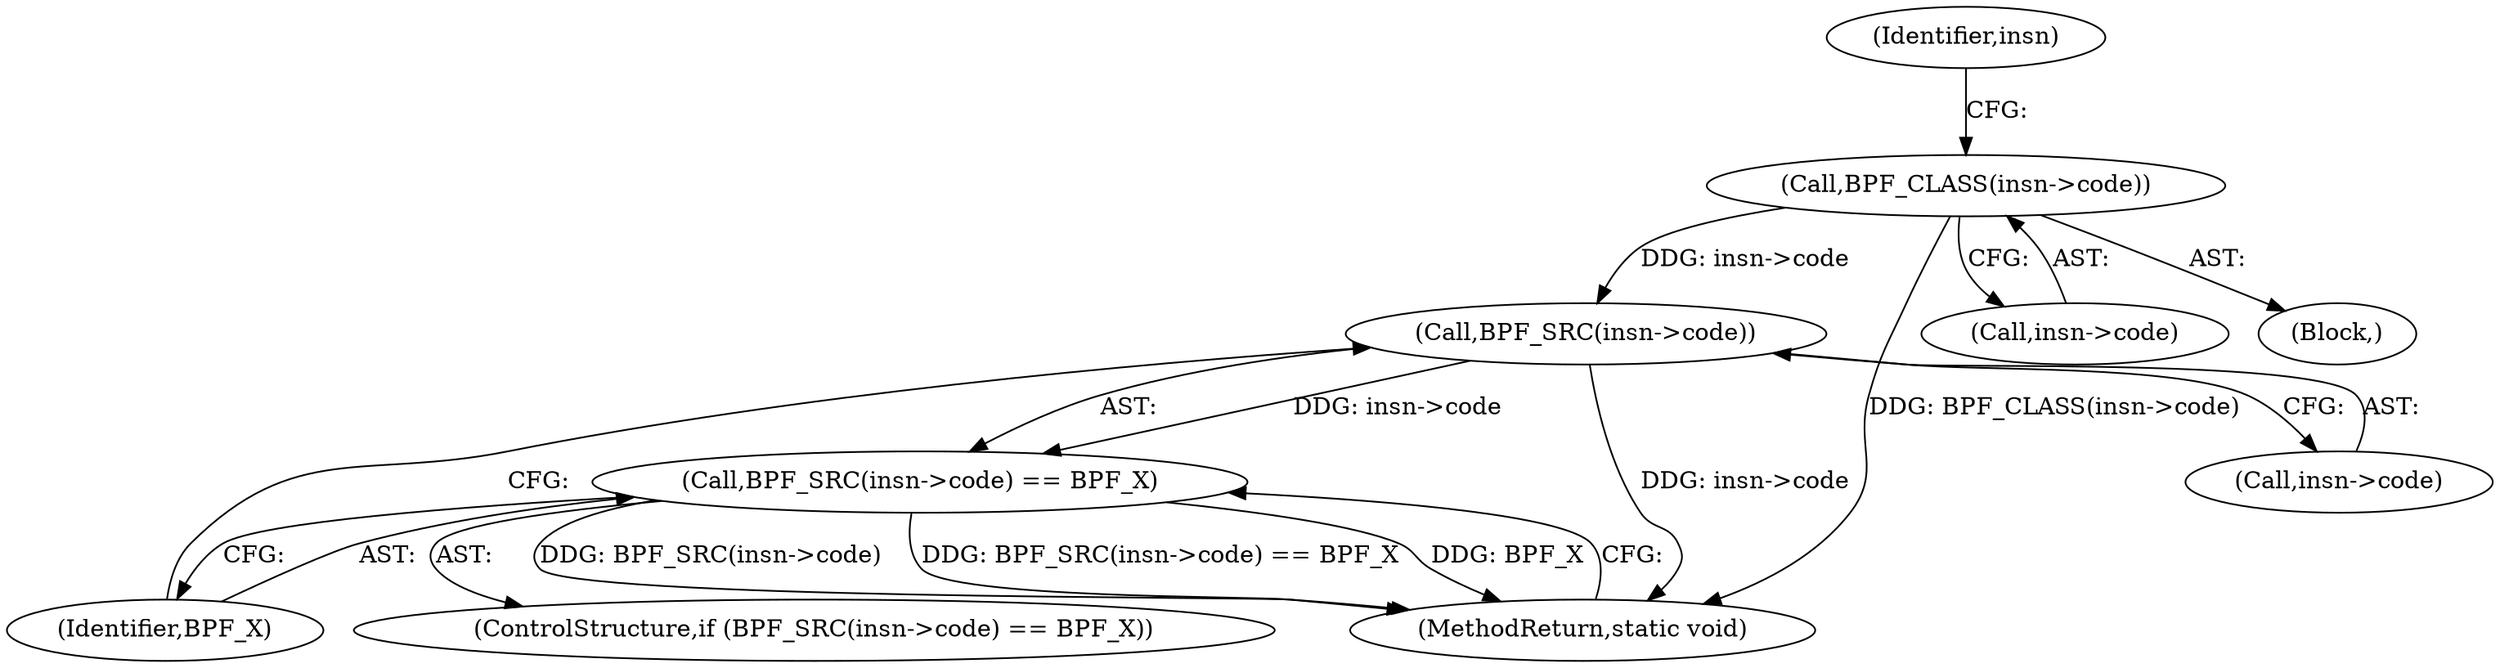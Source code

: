 digraph "0_linux_0d0e57697f162da4aa218b5feafe614fb666db07_0@pointer" {
"1000112" [label="(Call,BPF_SRC(insn->code))"];
"1000105" [label="(Call,BPF_CLASS(insn->code))"];
"1000111" [label="(Call,BPF_SRC(insn->code) == BPF_X)"];
"1000113" [label="(Call,insn->code)"];
"1000116" [label="(Identifier,BPF_X)"];
"1000114" [label="(Identifier,insn)"];
"1000106" [label="(Call,insn->code)"];
"1000112" [label="(Call,BPF_SRC(insn->code))"];
"1000111" [label="(Call,BPF_SRC(insn->code) == BPF_X)"];
"1000105" [label="(Call,BPF_CLASS(insn->code))"];
"1000110" [label="(ControlStructure,if (BPF_SRC(insn->code) == BPF_X))"];
"1000104" [label="(Block,)"];
"1000118" [label="(MethodReturn,static void)"];
"1000112" -> "1000111"  [label="AST: "];
"1000112" -> "1000113"  [label="CFG: "];
"1000113" -> "1000112"  [label="AST: "];
"1000116" -> "1000112"  [label="CFG: "];
"1000112" -> "1000118"  [label="DDG: insn->code"];
"1000112" -> "1000111"  [label="DDG: insn->code"];
"1000105" -> "1000112"  [label="DDG: insn->code"];
"1000105" -> "1000104"  [label="AST: "];
"1000105" -> "1000106"  [label="CFG: "];
"1000106" -> "1000105"  [label="AST: "];
"1000114" -> "1000105"  [label="CFG: "];
"1000105" -> "1000118"  [label="DDG: BPF_CLASS(insn->code)"];
"1000111" -> "1000110"  [label="AST: "];
"1000111" -> "1000116"  [label="CFG: "];
"1000116" -> "1000111"  [label="AST: "];
"1000118" -> "1000111"  [label="CFG: "];
"1000111" -> "1000118"  [label="DDG: BPF_SRC(insn->code)"];
"1000111" -> "1000118"  [label="DDG: BPF_SRC(insn->code) == BPF_X"];
"1000111" -> "1000118"  [label="DDG: BPF_X"];
}
